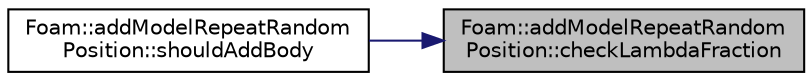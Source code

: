 digraph "Foam::addModelRepeatRandomPosition::checkLambdaFraction"
{
 // LATEX_PDF_SIZE
  edge [fontname="Helvetica",fontsize="10",labelfontname="Helvetica",labelfontsize="10"];
  node [fontname="Helvetica",fontsize="10",shape=record];
  rankdir="RL";
  Node1 [label="Foam::addModelRepeatRandom\lPosition::checkLambdaFraction",height=0.2,width=0.4,color="black", fillcolor="grey75", style="filled", fontcolor="black",tooltip=" "];
  Node1 -> Node2 [dir="back",color="midnightblue",fontsize="10",style="solid",fontname="Helvetica"];
  Node2 [label="Foam::addModelRepeatRandom\lPosition::shouldAddBody",height=0.2,width=0.4,color="black", fillcolor="white", style="filled",URL="$classFoam_1_1addModelRepeatRandomPosition.html#a0e7de8015a2246c1e7916d36d2276360",tooltip=" "];
}
